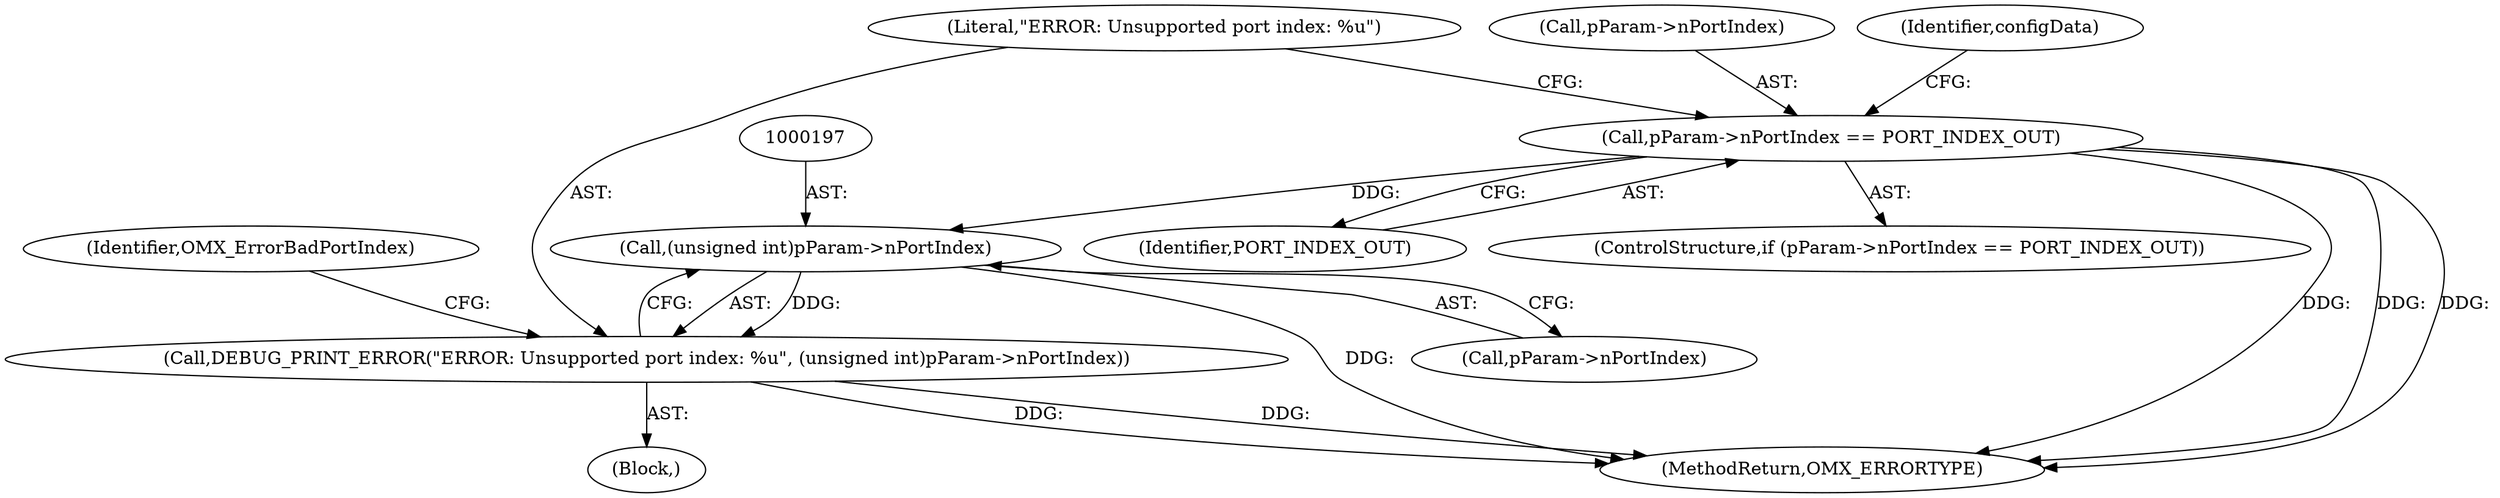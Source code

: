 digraph "0_Android_560ccdb509a7b86186fac0fce1b25bd9a3e6a6e8_6@pointer" {
"1000196" [label="(Call,(unsigned int)pParam->nPortIndex)"];
"1000150" [label="(Call,pParam->nPortIndex == PORT_INDEX_OUT)"];
"1000194" [label="(Call,DEBUG_PRINT_ERROR(\"ERROR: Unsupported port index: %u\", (unsigned int)pParam->nPortIndex))"];
"1000154" [label="(Identifier,PORT_INDEX_OUT)"];
"1000982" [label="(MethodReturn,OMX_ERRORTYPE)"];
"1000150" [label="(Call,pParam->nPortIndex == PORT_INDEX_OUT)"];
"1000193" [label="(Block,)"];
"1000195" [label="(Literal,\"ERROR: Unsupported port index: %u\")"];
"1000151" [label="(Call,pParam->nPortIndex)"];
"1000196" [label="(Call,(unsigned int)pParam->nPortIndex)"];
"1000202" [label="(Identifier,OMX_ErrorBadPortIndex)"];
"1000149" [label="(ControlStructure,if (pParam->nPortIndex == PORT_INDEX_OUT))"];
"1000194" [label="(Call,DEBUG_PRINT_ERROR(\"ERROR: Unsupported port index: %u\", (unsigned int)pParam->nPortIndex))"];
"1000159" [label="(Identifier,configData)"];
"1000198" [label="(Call,pParam->nPortIndex)"];
"1000196" -> "1000194"  [label="AST: "];
"1000196" -> "1000198"  [label="CFG: "];
"1000197" -> "1000196"  [label="AST: "];
"1000198" -> "1000196"  [label="AST: "];
"1000194" -> "1000196"  [label="CFG: "];
"1000196" -> "1000982"  [label="DDG: "];
"1000196" -> "1000194"  [label="DDG: "];
"1000150" -> "1000196"  [label="DDG: "];
"1000150" -> "1000149"  [label="AST: "];
"1000150" -> "1000154"  [label="CFG: "];
"1000151" -> "1000150"  [label="AST: "];
"1000154" -> "1000150"  [label="AST: "];
"1000159" -> "1000150"  [label="CFG: "];
"1000195" -> "1000150"  [label="CFG: "];
"1000150" -> "1000982"  [label="DDG: "];
"1000150" -> "1000982"  [label="DDG: "];
"1000150" -> "1000982"  [label="DDG: "];
"1000194" -> "1000193"  [label="AST: "];
"1000195" -> "1000194"  [label="AST: "];
"1000202" -> "1000194"  [label="CFG: "];
"1000194" -> "1000982"  [label="DDG: "];
"1000194" -> "1000982"  [label="DDG: "];
}
